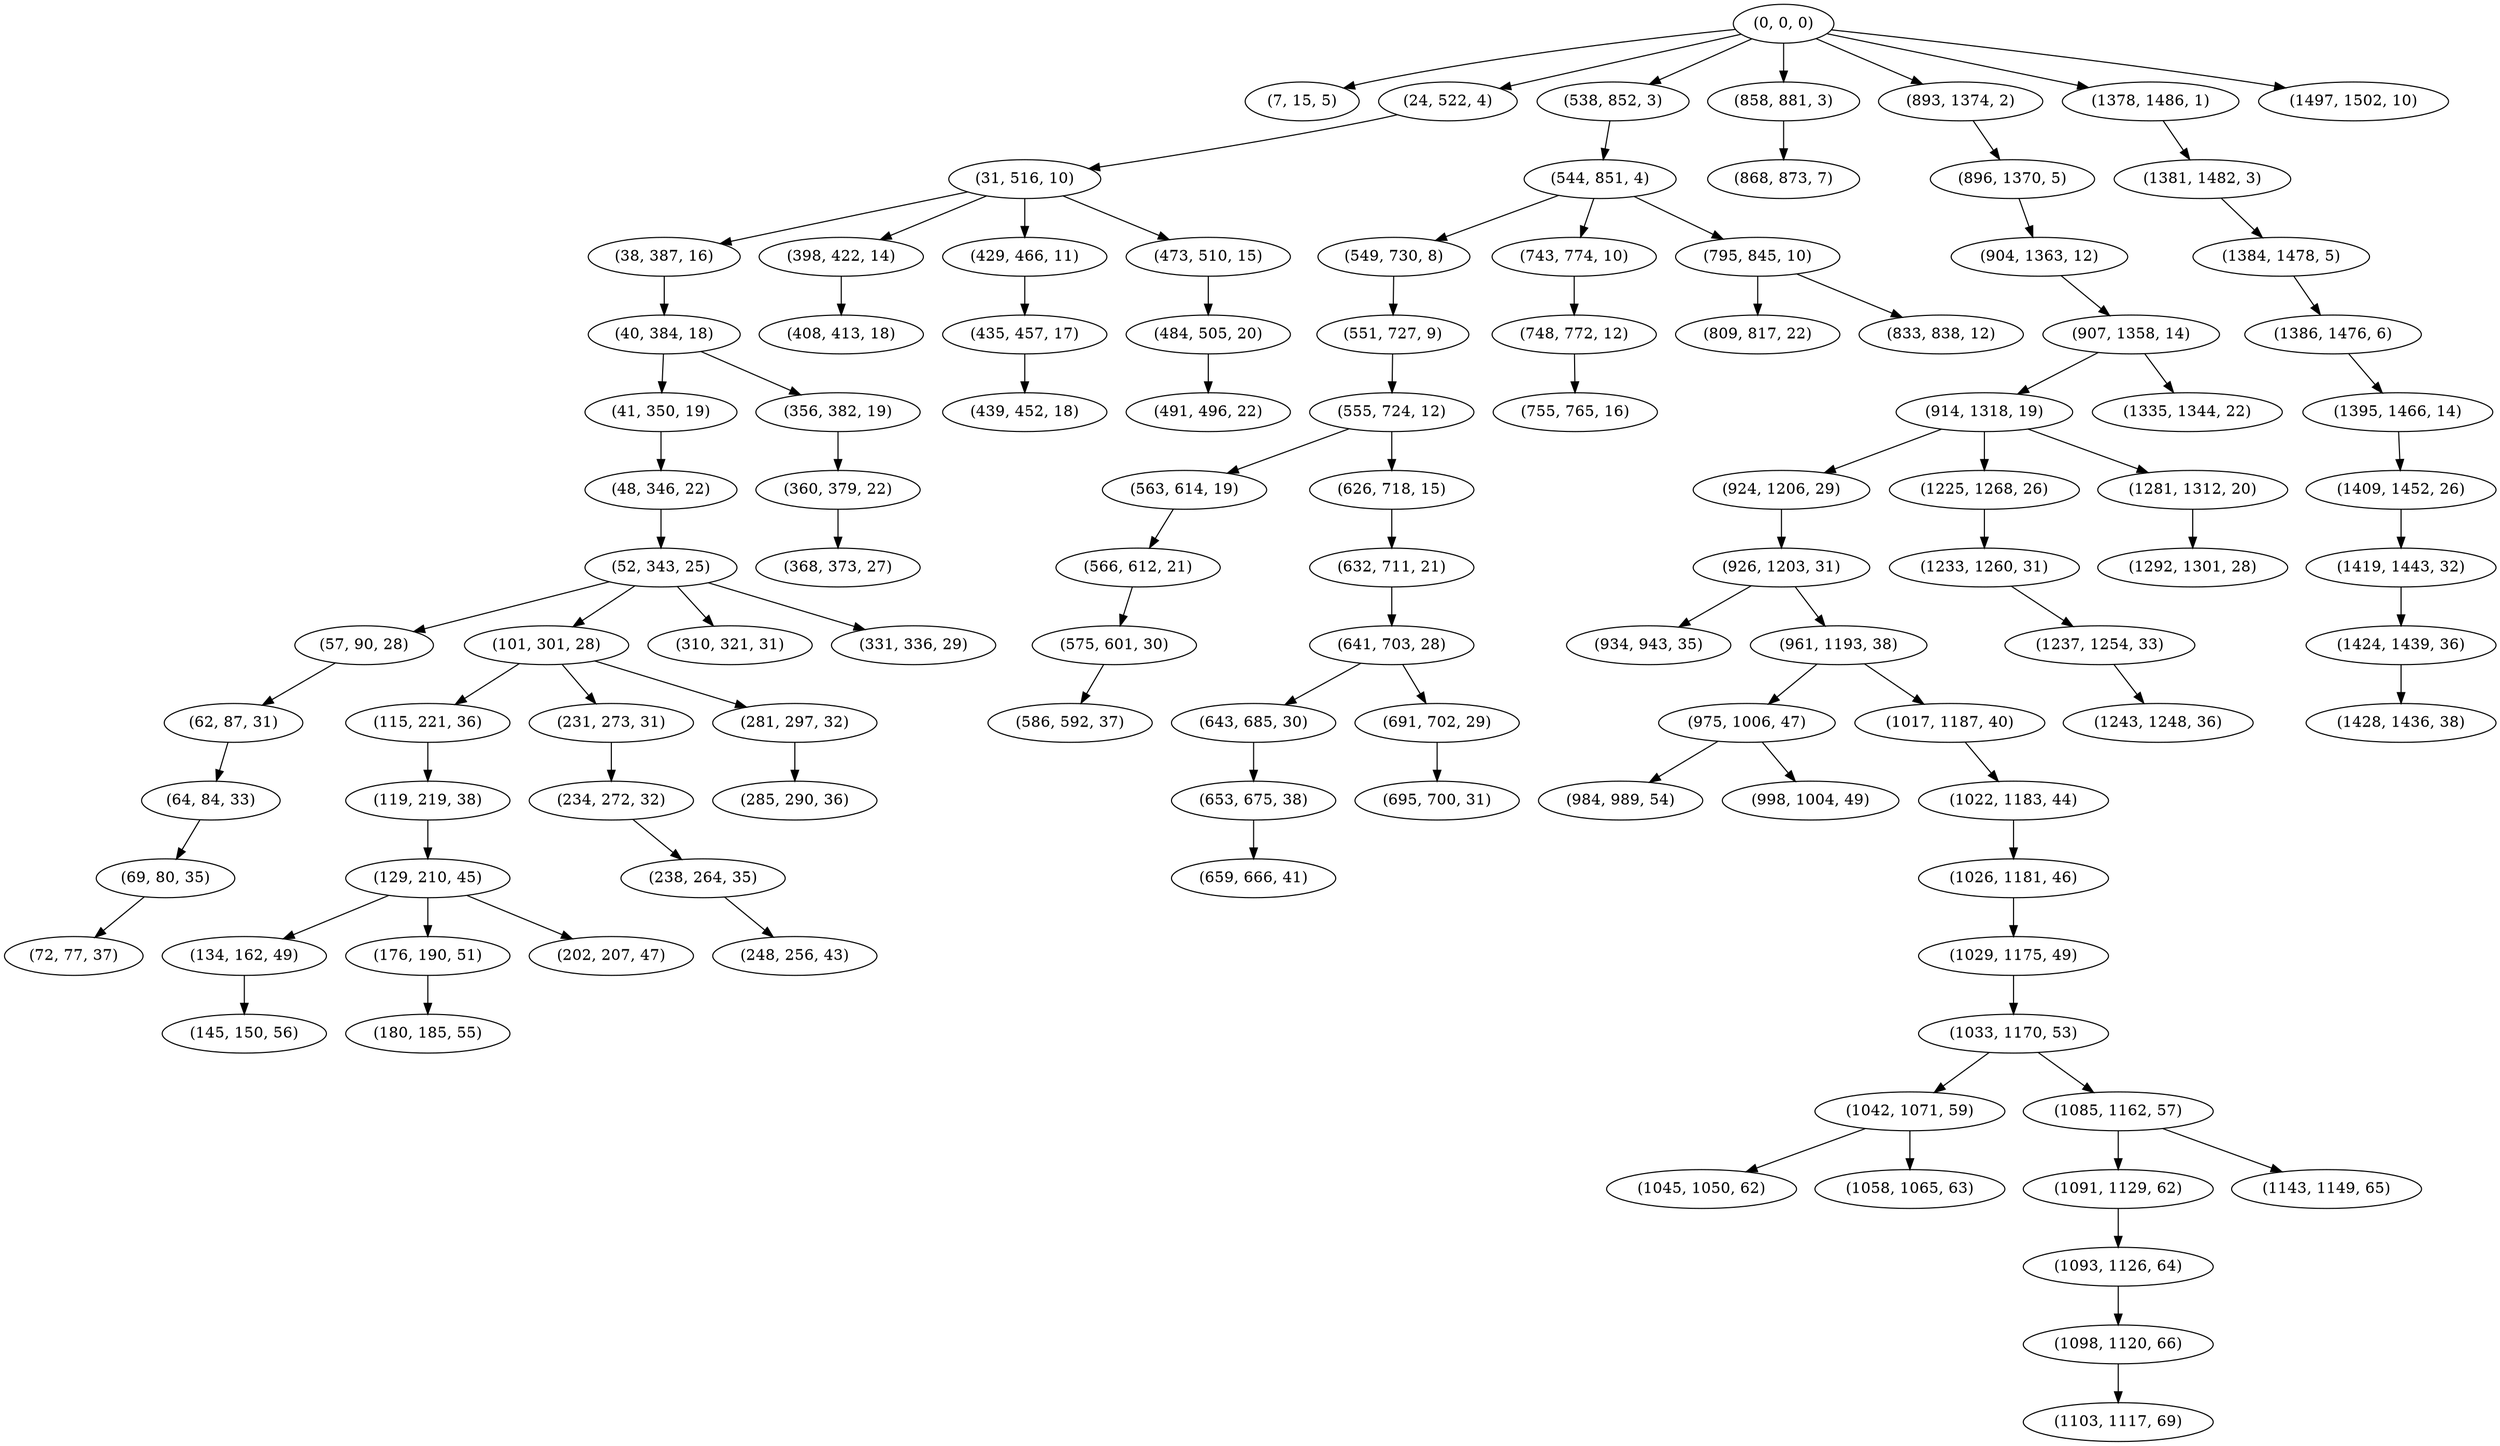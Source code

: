 digraph tree {
    "(0, 0, 0)";
    "(7, 15, 5)";
    "(24, 522, 4)";
    "(31, 516, 10)";
    "(38, 387, 16)";
    "(40, 384, 18)";
    "(41, 350, 19)";
    "(48, 346, 22)";
    "(52, 343, 25)";
    "(57, 90, 28)";
    "(62, 87, 31)";
    "(64, 84, 33)";
    "(69, 80, 35)";
    "(72, 77, 37)";
    "(101, 301, 28)";
    "(115, 221, 36)";
    "(119, 219, 38)";
    "(129, 210, 45)";
    "(134, 162, 49)";
    "(145, 150, 56)";
    "(176, 190, 51)";
    "(180, 185, 55)";
    "(202, 207, 47)";
    "(231, 273, 31)";
    "(234, 272, 32)";
    "(238, 264, 35)";
    "(248, 256, 43)";
    "(281, 297, 32)";
    "(285, 290, 36)";
    "(310, 321, 31)";
    "(331, 336, 29)";
    "(356, 382, 19)";
    "(360, 379, 22)";
    "(368, 373, 27)";
    "(398, 422, 14)";
    "(408, 413, 18)";
    "(429, 466, 11)";
    "(435, 457, 17)";
    "(439, 452, 18)";
    "(473, 510, 15)";
    "(484, 505, 20)";
    "(491, 496, 22)";
    "(538, 852, 3)";
    "(544, 851, 4)";
    "(549, 730, 8)";
    "(551, 727, 9)";
    "(555, 724, 12)";
    "(563, 614, 19)";
    "(566, 612, 21)";
    "(575, 601, 30)";
    "(586, 592, 37)";
    "(626, 718, 15)";
    "(632, 711, 21)";
    "(641, 703, 28)";
    "(643, 685, 30)";
    "(653, 675, 38)";
    "(659, 666, 41)";
    "(691, 702, 29)";
    "(695, 700, 31)";
    "(743, 774, 10)";
    "(748, 772, 12)";
    "(755, 765, 16)";
    "(795, 845, 10)";
    "(809, 817, 22)";
    "(833, 838, 12)";
    "(858, 881, 3)";
    "(868, 873, 7)";
    "(893, 1374, 2)";
    "(896, 1370, 5)";
    "(904, 1363, 12)";
    "(907, 1358, 14)";
    "(914, 1318, 19)";
    "(924, 1206, 29)";
    "(926, 1203, 31)";
    "(934, 943, 35)";
    "(961, 1193, 38)";
    "(975, 1006, 47)";
    "(984, 989, 54)";
    "(998, 1004, 49)";
    "(1017, 1187, 40)";
    "(1022, 1183, 44)";
    "(1026, 1181, 46)";
    "(1029, 1175, 49)";
    "(1033, 1170, 53)";
    "(1042, 1071, 59)";
    "(1045, 1050, 62)";
    "(1058, 1065, 63)";
    "(1085, 1162, 57)";
    "(1091, 1129, 62)";
    "(1093, 1126, 64)";
    "(1098, 1120, 66)";
    "(1103, 1117, 69)";
    "(1143, 1149, 65)";
    "(1225, 1268, 26)";
    "(1233, 1260, 31)";
    "(1237, 1254, 33)";
    "(1243, 1248, 36)";
    "(1281, 1312, 20)";
    "(1292, 1301, 28)";
    "(1335, 1344, 22)";
    "(1378, 1486, 1)";
    "(1381, 1482, 3)";
    "(1384, 1478, 5)";
    "(1386, 1476, 6)";
    "(1395, 1466, 14)";
    "(1409, 1452, 26)";
    "(1419, 1443, 32)";
    "(1424, 1439, 36)";
    "(1428, 1436, 38)";
    "(1497, 1502, 10)";
    "(0, 0, 0)" -> "(7, 15, 5)";
    "(0, 0, 0)" -> "(24, 522, 4)";
    "(0, 0, 0)" -> "(538, 852, 3)";
    "(0, 0, 0)" -> "(858, 881, 3)";
    "(0, 0, 0)" -> "(893, 1374, 2)";
    "(0, 0, 0)" -> "(1378, 1486, 1)";
    "(0, 0, 0)" -> "(1497, 1502, 10)";
    "(24, 522, 4)" -> "(31, 516, 10)";
    "(31, 516, 10)" -> "(38, 387, 16)";
    "(31, 516, 10)" -> "(398, 422, 14)";
    "(31, 516, 10)" -> "(429, 466, 11)";
    "(31, 516, 10)" -> "(473, 510, 15)";
    "(38, 387, 16)" -> "(40, 384, 18)";
    "(40, 384, 18)" -> "(41, 350, 19)";
    "(40, 384, 18)" -> "(356, 382, 19)";
    "(41, 350, 19)" -> "(48, 346, 22)";
    "(48, 346, 22)" -> "(52, 343, 25)";
    "(52, 343, 25)" -> "(57, 90, 28)";
    "(52, 343, 25)" -> "(101, 301, 28)";
    "(52, 343, 25)" -> "(310, 321, 31)";
    "(52, 343, 25)" -> "(331, 336, 29)";
    "(57, 90, 28)" -> "(62, 87, 31)";
    "(62, 87, 31)" -> "(64, 84, 33)";
    "(64, 84, 33)" -> "(69, 80, 35)";
    "(69, 80, 35)" -> "(72, 77, 37)";
    "(101, 301, 28)" -> "(115, 221, 36)";
    "(101, 301, 28)" -> "(231, 273, 31)";
    "(101, 301, 28)" -> "(281, 297, 32)";
    "(115, 221, 36)" -> "(119, 219, 38)";
    "(119, 219, 38)" -> "(129, 210, 45)";
    "(129, 210, 45)" -> "(134, 162, 49)";
    "(129, 210, 45)" -> "(176, 190, 51)";
    "(129, 210, 45)" -> "(202, 207, 47)";
    "(134, 162, 49)" -> "(145, 150, 56)";
    "(176, 190, 51)" -> "(180, 185, 55)";
    "(231, 273, 31)" -> "(234, 272, 32)";
    "(234, 272, 32)" -> "(238, 264, 35)";
    "(238, 264, 35)" -> "(248, 256, 43)";
    "(281, 297, 32)" -> "(285, 290, 36)";
    "(356, 382, 19)" -> "(360, 379, 22)";
    "(360, 379, 22)" -> "(368, 373, 27)";
    "(398, 422, 14)" -> "(408, 413, 18)";
    "(429, 466, 11)" -> "(435, 457, 17)";
    "(435, 457, 17)" -> "(439, 452, 18)";
    "(473, 510, 15)" -> "(484, 505, 20)";
    "(484, 505, 20)" -> "(491, 496, 22)";
    "(538, 852, 3)" -> "(544, 851, 4)";
    "(544, 851, 4)" -> "(549, 730, 8)";
    "(544, 851, 4)" -> "(743, 774, 10)";
    "(544, 851, 4)" -> "(795, 845, 10)";
    "(549, 730, 8)" -> "(551, 727, 9)";
    "(551, 727, 9)" -> "(555, 724, 12)";
    "(555, 724, 12)" -> "(563, 614, 19)";
    "(555, 724, 12)" -> "(626, 718, 15)";
    "(563, 614, 19)" -> "(566, 612, 21)";
    "(566, 612, 21)" -> "(575, 601, 30)";
    "(575, 601, 30)" -> "(586, 592, 37)";
    "(626, 718, 15)" -> "(632, 711, 21)";
    "(632, 711, 21)" -> "(641, 703, 28)";
    "(641, 703, 28)" -> "(643, 685, 30)";
    "(641, 703, 28)" -> "(691, 702, 29)";
    "(643, 685, 30)" -> "(653, 675, 38)";
    "(653, 675, 38)" -> "(659, 666, 41)";
    "(691, 702, 29)" -> "(695, 700, 31)";
    "(743, 774, 10)" -> "(748, 772, 12)";
    "(748, 772, 12)" -> "(755, 765, 16)";
    "(795, 845, 10)" -> "(809, 817, 22)";
    "(795, 845, 10)" -> "(833, 838, 12)";
    "(858, 881, 3)" -> "(868, 873, 7)";
    "(893, 1374, 2)" -> "(896, 1370, 5)";
    "(896, 1370, 5)" -> "(904, 1363, 12)";
    "(904, 1363, 12)" -> "(907, 1358, 14)";
    "(907, 1358, 14)" -> "(914, 1318, 19)";
    "(907, 1358, 14)" -> "(1335, 1344, 22)";
    "(914, 1318, 19)" -> "(924, 1206, 29)";
    "(914, 1318, 19)" -> "(1225, 1268, 26)";
    "(914, 1318, 19)" -> "(1281, 1312, 20)";
    "(924, 1206, 29)" -> "(926, 1203, 31)";
    "(926, 1203, 31)" -> "(934, 943, 35)";
    "(926, 1203, 31)" -> "(961, 1193, 38)";
    "(961, 1193, 38)" -> "(975, 1006, 47)";
    "(961, 1193, 38)" -> "(1017, 1187, 40)";
    "(975, 1006, 47)" -> "(984, 989, 54)";
    "(975, 1006, 47)" -> "(998, 1004, 49)";
    "(1017, 1187, 40)" -> "(1022, 1183, 44)";
    "(1022, 1183, 44)" -> "(1026, 1181, 46)";
    "(1026, 1181, 46)" -> "(1029, 1175, 49)";
    "(1029, 1175, 49)" -> "(1033, 1170, 53)";
    "(1033, 1170, 53)" -> "(1042, 1071, 59)";
    "(1033, 1170, 53)" -> "(1085, 1162, 57)";
    "(1042, 1071, 59)" -> "(1045, 1050, 62)";
    "(1042, 1071, 59)" -> "(1058, 1065, 63)";
    "(1085, 1162, 57)" -> "(1091, 1129, 62)";
    "(1085, 1162, 57)" -> "(1143, 1149, 65)";
    "(1091, 1129, 62)" -> "(1093, 1126, 64)";
    "(1093, 1126, 64)" -> "(1098, 1120, 66)";
    "(1098, 1120, 66)" -> "(1103, 1117, 69)";
    "(1225, 1268, 26)" -> "(1233, 1260, 31)";
    "(1233, 1260, 31)" -> "(1237, 1254, 33)";
    "(1237, 1254, 33)" -> "(1243, 1248, 36)";
    "(1281, 1312, 20)" -> "(1292, 1301, 28)";
    "(1378, 1486, 1)" -> "(1381, 1482, 3)";
    "(1381, 1482, 3)" -> "(1384, 1478, 5)";
    "(1384, 1478, 5)" -> "(1386, 1476, 6)";
    "(1386, 1476, 6)" -> "(1395, 1466, 14)";
    "(1395, 1466, 14)" -> "(1409, 1452, 26)";
    "(1409, 1452, 26)" -> "(1419, 1443, 32)";
    "(1419, 1443, 32)" -> "(1424, 1439, 36)";
    "(1424, 1439, 36)" -> "(1428, 1436, 38)";
}
